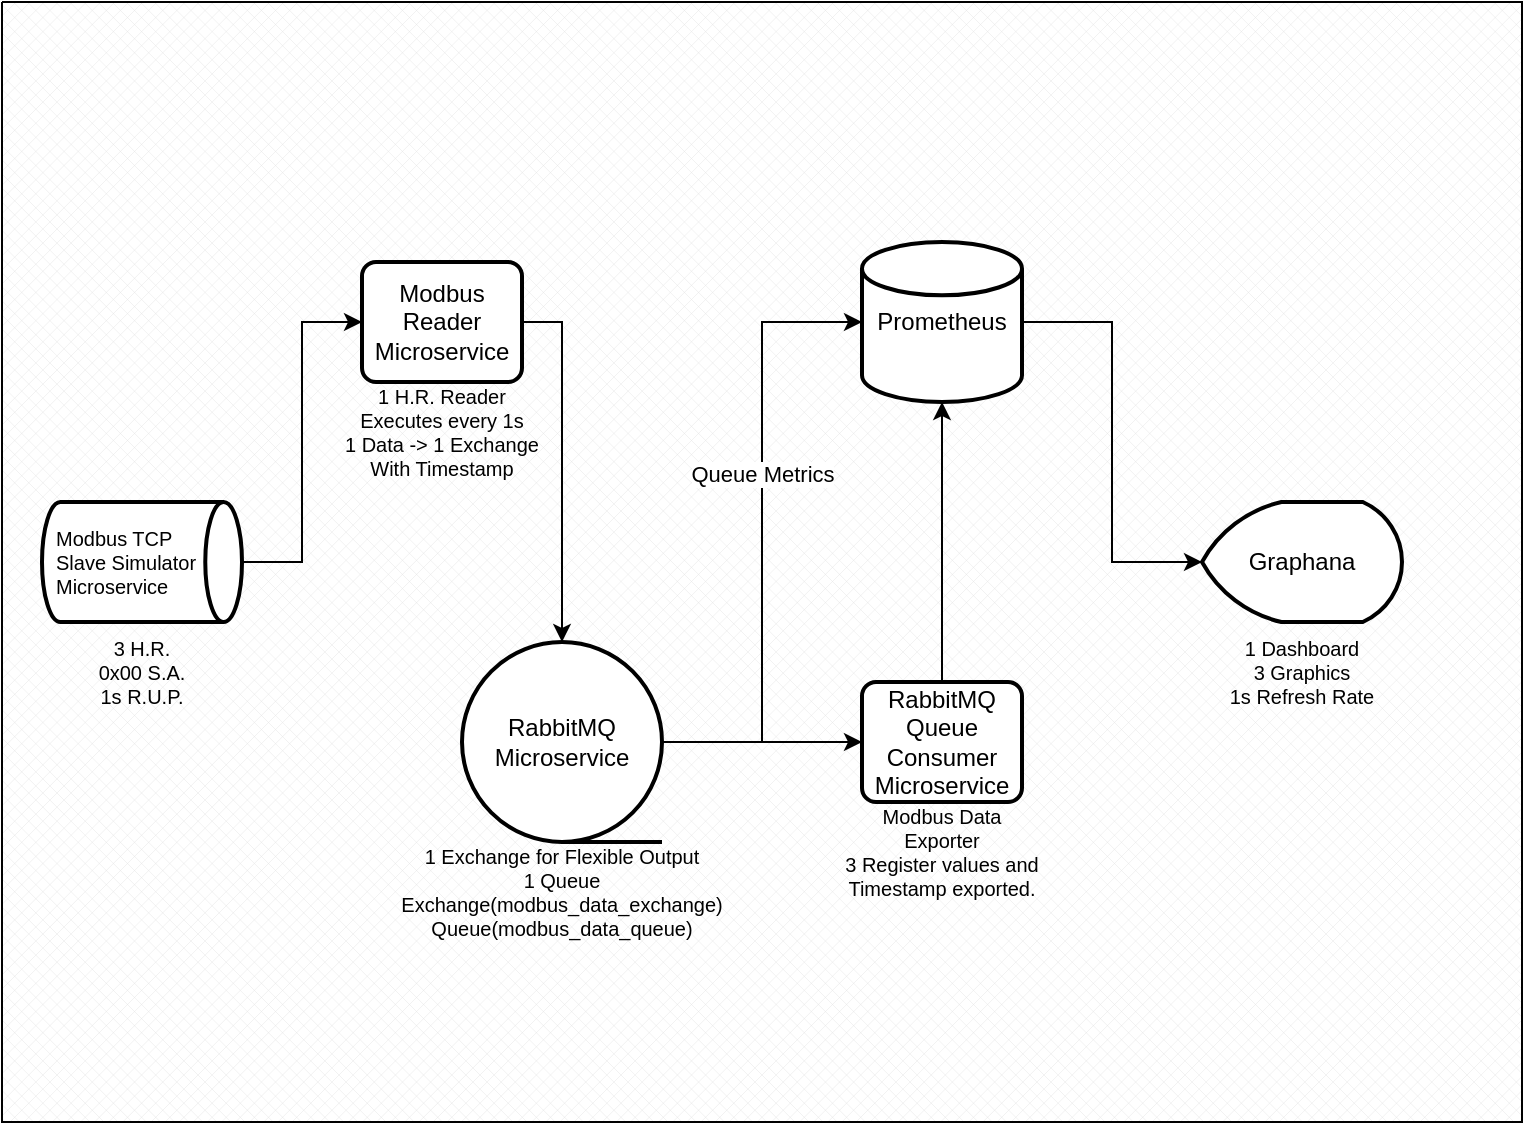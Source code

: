 <mxfile version="22.1.5" type="device">
  <diagram name="Page-1" id="iyPXEvSP8MVs31zQFToT">
    <mxGraphModel dx="954" dy="640" grid="1" gridSize="10" guides="1" tooltips="1" connect="1" arrows="1" fold="1" page="1" pageScale="1" pageWidth="850" pageHeight="1100" math="0" shadow="0">
      <root>
        <mxCell id="0" />
        <mxCell id="1" parent="0" />
        <mxCell id="0f5eWezWo_BUU3gNvSpf-1" value="" style="verticalLabelPosition=bottom;verticalAlign=top;html=1;shape=mxgraph.basic.patternFillRect;fillStyle=diagGrid;step=5;fillStrokeWidth=0.2;fillStrokeColor=#dddddd;movable=0;resizable=0;rotatable=0;deletable=0;editable=0;locked=1;connectable=0;" vertex="1" parent="1">
          <mxGeometry x="40" y="40" width="760" height="560" as="geometry" />
        </mxCell>
        <mxCell id="0f5eWezWo_BUU3gNvSpf-2" value="" style="shape=image;html=1;verticalAlign=top;verticalLabelPosition=bottom;labelBackgroundColor=#ffffff;imageAspect=0;aspect=fixed;image=https://cdn1.iconfinder.com/data/icons/ionicons-fill-vol-2/512/logo-docker-128.png" vertex="1" parent="1">
          <mxGeometry x="50" y="50" width="50" height="50" as="geometry" />
        </mxCell>
        <mxCell id="0f5eWezWo_BUU3gNvSpf-8" style="edgeStyle=orthogonalEdgeStyle;rounded=0;orthogonalLoop=1;jettySize=auto;html=1;entryX=0;entryY=0.5;entryDx=0;entryDy=0;" edge="1" parent="1" source="0f5eWezWo_BUU3gNvSpf-3" target="0f5eWezWo_BUU3gNvSpf-5">
          <mxGeometry relative="1" as="geometry" />
        </mxCell>
        <mxCell id="0f5eWezWo_BUU3gNvSpf-3" value="Modbus TCP&lt;br&gt;Slave Simulator Microservice" style="strokeWidth=2;html=1;shape=mxgraph.flowchart.direct_data;whiteSpace=wrap;fontSize=10;align=left;spacingLeft=5;" vertex="1" parent="1">
          <mxGeometry x="60" y="290" width="100" height="60" as="geometry" />
        </mxCell>
        <mxCell id="0f5eWezWo_BUU3gNvSpf-4" value="3 H.R.&lt;br style=&quot;font-size: 10px;&quot;&gt;0x00 S.A.&lt;br style=&quot;font-size: 10px;&quot;&gt;1s R.U.P." style="text;html=1;strokeColor=none;fillColor=none;align=center;verticalAlign=middle;whiteSpace=wrap;rounded=0;fontSize=10;" vertex="1" parent="1">
          <mxGeometry x="60" y="350" width="100" height="50" as="geometry" />
        </mxCell>
        <mxCell id="0f5eWezWo_BUU3gNvSpf-10" style="edgeStyle=orthogonalEdgeStyle;rounded=0;orthogonalLoop=1;jettySize=auto;html=1;entryX=0.5;entryY=0;entryDx=0;entryDy=0;entryPerimeter=0;" edge="1" parent="1" source="0f5eWezWo_BUU3gNvSpf-5" target="0f5eWezWo_BUU3gNvSpf-9">
          <mxGeometry relative="1" as="geometry">
            <mxPoint x="320" y="220" as="targetPoint" />
            <Array as="points">
              <mxPoint x="320" y="200" />
            </Array>
          </mxGeometry>
        </mxCell>
        <mxCell id="0f5eWezWo_BUU3gNvSpf-5" value="Modbus Reader&lt;br&gt;Microservice" style="rounded=1;whiteSpace=wrap;html=1;absoluteArcSize=1;arcSize=14;strokeWidth=2;" vertex="1" parent="1">
          <mxGeometry x="220" y="170" width="80" height="60" as="geometry" />
        </mxCell>
        <mxCell id="0f5eWezWo_BUU3gNvSpf-6" value="1 H.R. Reader&lt;br&gt;Executes every 1s&lt;br&gt;1 Data -&amp;gt; 1 Exchange&lt;br&gt;With Timestamp" style="text;html=1;strokeColor=none;fillColor=none;align=center;verticalAlign=middle;whiteSpace=wrap;rounded=0;fontSize=10;" vertex="1" parent="1">
          <mxGeometry x="210" y="230" width="100" height="50" as="geometry" />
        </mxCell>
        <mxCell id="0f5eWezWo_BUU3gNvSpf-13" style="edgeStyle=orthogonalEdgeStyle;rounded=0;orthogonalLoop=1;jettySize=auto;html=1;entryX=0;entryY=0.5;entryDx=0;entryDy=0;" edge="1" parent="1" source="0f5eWezWo_BUU3gNvSpf-9" target="0f5eWezWo_BUU3gNvSpf-12">
          <mxGeometry relative="1" as="geometry" />
        </mxCell>
        <mxCell id="0f5eWezWo_BUU3gNvSpf-9" value="RabbitMQ Microservice" style="strokeWidth=2;html=1;shape=mxgraph.flowchart.sequential_data;whiteSpace=wrap;" vertex="1" parent="1">
          <mxGeometry x="270" y="360" width="100" height="100" as="geometry" />
        </mxCell>
        <mxCell id="0f5eWezWo_BUU3gNvSpf-11" value="1 Exchange for Flexible Output&lt;br&gt;1 Queue&lt;br&gt;Exchange(modbus_data_exchange)&lt;br&gt;Queue(modbus_data_queue)" style="text;html=1;strokeColor=none;fillColor=none;align=center;verticalAlign=middle;whiteSpace=wrap;rounded=0;fontSize=10;" vertex="1" parent="1">
          <mxGeometry x="270" y="460" width="100" height="50" as="geometry" />
        </mxCell>
        <mxCell id="0f5eWezWo_BUU3gNvSpf-12" value="RabbitMQ Queue Consumer Microservice" style="rounded=1;whiteSpace=wrap;html=1;absoluteArcSize=1;arcSize=14;strokeWidth=2;" vertex="1" parent="1">
          <mxGeometry x="470" y="380" width="80" height="60" as="geometry" />
        </mxCell>
        <mxCell id="0f5eWezWo_BUU3gNvSpf-14" value="Prometheus" style="strokeWidth=2;html=1;shape=mxgraph.flowchart.database;whiteSpace=wrap;" vertex="1" parent="1">
          <mxGeometry x="470" y="160" width="80" height="80" as="geometry" />
        </mxCell>
        <mxCell id="0f5eWezWo_BUU3gNvSpf-15" value="Graphana" style="strokeWidth=2;html=1;shape=mxgraph.flowchart.display;whiteSpace=wrap;" vertex="1" parent="1">
          <mxGeometry x="640" y="290" width="100" height="60" as="geometry" />
        </mxCell>
        <mxCell id="0f5eWezWo_BUU3gNvSpf-16" style="edgeStyle=orthogonalEdgeStyle;rounded=0;orthogonalLoop=1;jettySize=auto;html=1;entryX=0.5;entryY=1;entryDx=0;entryDy=0;entryPerimeter=0;" edge="1" parent="1" source="0f5eWezWo_BUU3gNvSpf-12" target="0f5eWezWo_BUU3gNvSpf-14">
          <mxGeometry relative="1" as="geometry" />
        </mxCell>
        <mxCell id="0f5eWezWo_BUU3gNvSpf-17" style="edgeStyle=orthogonalEdgeStyle;rounded=0;orthogonalLoop=1;jettySize=auto;html=1;entryX=0;entryY=0.5;entryDx=0;entryDy=0;entryPerimeter=0;" edge="1" parent="1" source="0f5eWezWo_BUU3gNvSpf-14" target="0f5eWezWo_BUU3gNvSpf-15">
          <mxGeometry relative="1" as="geometry" />
        </mxCell>
        <mxCell id="0f5eWezWo_BUU3gNvSpf-18" style="edgeStyle=orthogonalEdgeStyle;rounded=0;orthogonalLoop=1;jettySize=auto;html=1;entryX=0;entryY=0.5;entryDx=0;entryDy=0;entryPerimeter=0;" edge="1" parent="1" source="0f5eWezWo_BUU3gNvSpf-9" target="0f5eWezWo_BUU3gNvSpf-14">
          <mxGeometry relative="1" as="geometry">
            <Array as="points">
              <mxPoint x="420" y="410" />
              <mxPoint x="420" y="200" />
            </Array>
          </mxGeometry>
        </mxCell>
        <mxCell id="0f5eWezWo_BUU3gNvSpf-19" value="Queue Metrics" style="edgeLabel;html=1;align=center;verticalAlign=middle;resizable=0;points=[];" vertex="1" connectable="0" parent="0f5eWezWo_BUU3gNvSpf-18">
          <mxGeometry x="0.187" relative="1" as="geometry">
            <mxPoint as="offset" />
          </mxGeometry>
        </mxCell>
        <mxCell id="0f5eWezWo_BUU3gNvSpf-20" value="Modbus Data Exporter&lt;br&gt;3 Register values and Timestamp exported." style="text;html=1;strokeColor=none;fillColor=none;align=center;verticalAlign=middle;whiteSpace=wrap;rounded=0;fontSize=10;" vertex="1" parent="1">
          <mxGeometry x="460" y="440" width="100" height="50" as="geometry" />
        </mxCell>
        <mxCell id="0f5eWezWo_BUU3gNvSpf-21" value="1 Dashboard&lt;br&gt;3 Graphics&lt;br&gt;1s Refresh Rate" style="text;html=1;strokeColor=none;fillColor=none;align=center;verticalAlign=middle;whiteSpace=wrap;rounded=0;fontSize=10;" vertex="1" parent="1">
          <mxGeometry x="640" y="350" width="100" height="50" as="geometry" />
        </mxCell>
      </root>
    </mxGraphModel>
  </diagram>
</mxfile>
